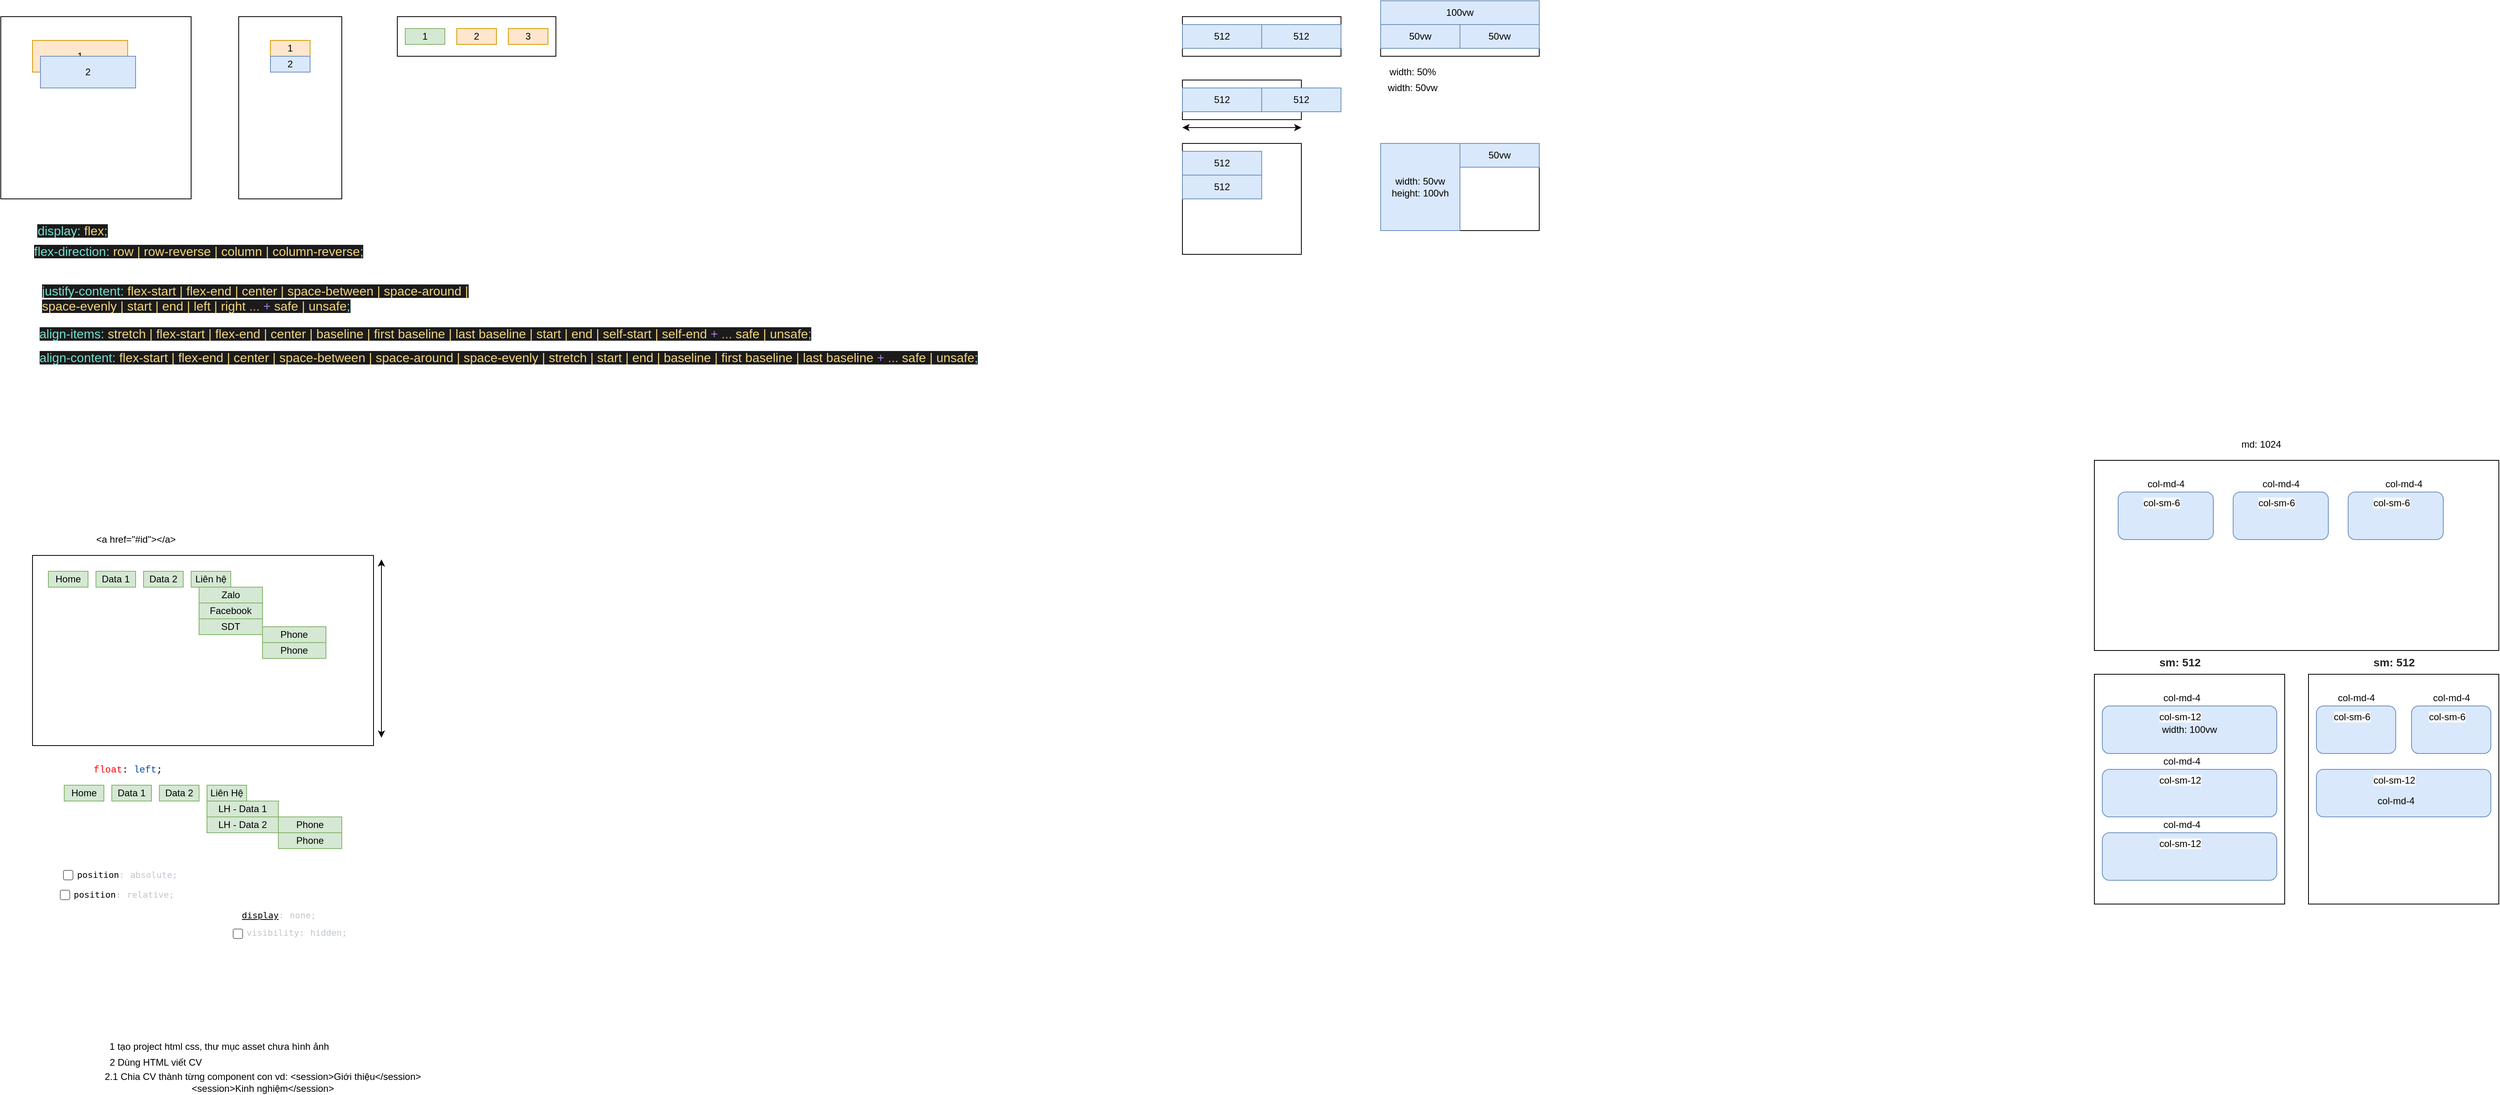 <mxfile>
    <diagram id="sFscDbFX9f5W7BrS0_ol" name="Page-1">
        <mxGraphModel dx="892" dy="486" grid="1" gridSize="10" guides="1" tooltips="1" connect="1" arrows="1" fold="1" page="1" pageScale="1" pageWidth="850" pageHeight="1100" math="0" shadow="0">
            <root>
                <mxCell id="0"/>
                <mxCell id="1" parent="0"/>
                <mxCell id="5" value="" style="rounded=0;whiteSpace=wrap;html=1;" parent="1" vertex="1">
                    <mxGeometry x="40" y="50" width="240" height="230" as="geometry"/>
                </mxCell>
                <mxCell id="2" value="1" style="rounded=0;whiteSpace=wrap;html=1;fillColor=#ffe6cc;strokeColor=#d79b00;" parent="1" vertex="1">
                    <mxGeometry x="80" y="80" width="120" height="40" as="geometry"/>
                </mxCell>
                <mxCell id="3" value="2" style="rounded=0;whiteSpace=wrap;html=1;fillColor=#dae8fc;strokeColor=#6c8ebf;" parent="1" vertex="1">
                    <mxGeometry x="90" y="100" width="120" height="40" as="geometry"/>
                </mxCell>
                <mxCell id="6" value="" style="rounded=0;whiteSpace=wrap;html=1;" parent="1" vertex="1">
                    <mxGeometry x="340" y="50" width="130" height="230" as="geometry"/>
                </mxCell>
                <mxCell id="7" value="1" style="rounded=0;whiteSpace=wrap;html=1;fillColor=#ffe6cc;strokeColor=#d79b00;" parent="1" vertex="1">
                    <mxGeometry x="380" y="80" width="50" height="20" as="geometry"/>
                </mxCell>
                <mxCell id="8" value="2" style="rounded=0;whiteSpace=wrap;html=1;fillColor=#dae8fc;strokeColor=#6c8ebf;" parent="1" vertex="1">
                    <mxGeometry x="380" y="100" width="50" height="20" as="geometry"/>
                </mxCell>
                <mxCell id="9" value="&lt;span class=&quot;token property&quot; style=&quot;box-sizing: border-box ; color: rgb(114 , 224 , 209) ; font-family: , &amp;#34;consolas&amp;#34; , &amp;#34;liberation mono&amp;#34; , &amp;#34;menlo&amp;#34; , monospace ; font-size: 16px ; background-color: rgb(27 , 27 , 27)&quot;&gt;display&lt;/span&gt;&lt;span class=&quot;token punctuation&quot; style=&quot;box-sizing: border-box ; color: rgb(114 , 224 , 209) ; font-family: , &amp;#34;consolas&amp;#34; , &amp;#34;liberation mono&amp;#34; , &amp;#34;menlo&amp;#34; , monospace ; font-size: 16px ; background-color: rgb(27 , 27 , 27)&quot;&gt;:&lt;/span&gt;&lt;span style=&quot;color: rgb(245 , 214 , 123) ; font-family: , &amp;#34;consolas&amp;#34; , &amp;#34;liberation mono&amp;#34; , &amp;#34;menlo&amp;#34; , monospace ; font-size: 16px ; background-color: rgb(27 , 27 , 27)&quot;&gt; flex&lt;/span&gt;&lt;span class=&quot;token punctuation&quot; style=&quot;box-sizing: border-box ; color: rgb(114 , 224 , 209) ; font-family: , &amp;#34;consolas&amp;#34; , &amp;#34;liberation mono&amp;#34; , &amp;#34;menlo&amp;#34; , monospace ; font-size: 16px ; background-color: rgb(27 , 27 , 27)&quot;&gt;;&lt;/span&gt;" style="text;html=1;align=center;verticalAlign=middle;resizable=0;points=[];autosize=1;strokeColor=none;fillColor=none;" parent="1" vertex="1">
                    <mxGeometry x="80" y="310" width="100" height="20" as="geometry"/>
                </mxCell>
                <mxCell id="10" value="&lt;span style=&quot;color: rgb(245 , 214 , 123) ; font-size: 16px ; font-style: normal ; font-weight: 400 ; letter-spacing: normal ; text-indent: 0px ; text-transform: none ; word-spacing: 0px ; background-color: rgb(27 , 27 , 27) ; display: inline ; float: none&quot;&gt;  &lt;/span&gt;&lt;span class=&quot;token property&quot; style=&quot;box-sizing: border-box ; color: rgb(114 , 224 , 209) ; font-size: 16px ; font-style: normal ; font-weight: 400 ; letter-spacing: normal ; text-indent: 0px ; text-transform: none ; word-spacing: 0px ; background-color: rgb(27 , 27 , 27)&quot;&gt;flex-direction&lt;/span&gt;&lt;span class=&quot;token punctuation&quot; style=&quot;box-sizing: border-box ; color: rgb(114 , 224 , 209) ; font-size: 16px ; font-style: normal ; font-weight: 400 ; letter-spacing: normal ; text-indent: 0px ; text-transform: none ; word-spacing: 0px ; background-color: rgb(27 , 27 , 27)&quot;&gt;:&lt;/span&gt;&lt;span style=&quot;color: rgb(245 , 214 , 123) ; font-size: 16px ; font-style: normal ; font-weight: 400 ; letter-spacing: normal ; text-indent: 0px ; text-transform: none ; word-spacing: 0px ; background-color: rgb(27 , 27 , 27) ; display: inline ; float: none&quot;&gt; row | row-reverse | column | column-reverse&lt;/span&gt;&lt;span class=&quot;token punctuation&quot; style=&quot;box-sizing: border-box ; color: rgb(114 , 224 , 209) ; font-size: 16px ; font-style: normal ; font-weight: 400 ; letter-spacing: normal ; text-indent: 0px ; text-transform: none ; word-spacing: 0px ; background-color: rgb(27 , 27 , 27)&quot;&gt;;&lt;/span&gt;" style="text;whiteSpace=wrap;html=1;" parent="1" vertex="1">
                    <mxGeometry x="80" y="330" width="440" height="50" as="geometry"/>
                </mxCell>
                <mxCell id="12" value="&lt;meta charset=&quot;utf-8&quot;&gt;&lt;span style=&quot;color: rgb(245, 214, 123); font-size: 16px; font-style: normal; font-weight: 400; letter-spacing: normal; text-indent: 0px; text-transform: none; word-spacing: 0px; background-color: rgb(27, 27, 27); display: inline; float: none;&quot;&gt;  &lt;/span&gt;&lt;span class=&quot;token property&quot; style=&quot;box-sizing: border-box; color: rgb(114, 224, 209); font-size: 16px; font-style: normal; font-weight: 400; letter-spacing: normal; text-indent: 0px; text-transform: none; word-spacing: 0px; background-color: rgb(27, 27, 27);&quot;&gt;justify-content&lt;/span&gt;&lt;span class=&quot;token punctuation&quot; style=&quot;box-sizing: border-box; color: rgb(114, 224, 209); font-size: 16px; font-style: normal; font-weight: 400; letter-spacing: normal; text-indent: 0px; text-transform: none; word-spacing: 0px; background-color: rgb(27, 27, 27);&quot;&gt;:&lt;/span&gt;&lt;span style=&quot;color: rgb(245, 214, 123); font-size: 16px; font-style: normal; font-weight: 400; letter-spacing: normal; text-indent: 0px; text-transform: none; word-spacing: 0px; background-color: rgb(27, 27, 27); display: inline; float: none;&quot;&gt; flex-start | flex-end | center | space-between | space-around | space-evenly | start | end | left | right &lt;/span&gt;&lt;span class=&quot;token number&quot; style=&quot;box-sizing: border-box; color: rgb(252, 148, 99); font-size: 16px; font-style: normal; font-weight: 400; letter-spacing: normal; text-indent: 0px; text-transform: none; word-spacing: 0px; background-color: rgb(27, 27, 27);&quot;&gt;...&lt;/span&gt;&lt;span style=&quot;color: rgb(245, 214, 123); font-size: 16px; font-style: normal; font-weight: 400; letter-spacing: normal; text-indent: 0px; text-transform: none; word-spacing: 0px; background-color: rgb(27, 27, 27); display: inline; float: none;&quot;&gt; &lt;/span&gt;&lt;span class=&quot;token operator&quot; style=&quot;box-sizing: border-box; color: rgb(170, 126, 225); font-size: 16px; font-style: normal; font-weight: 400; letter-spacing: normal; text-indent: 0px; text-transform: none; word-spacing: 0px; background-color: rgb(27, 27, 27);&quot;&gt;+&lt;/span&gt;&lt;span style=&quot;color: rgb(245, 214, 123); font-size: 16px; font-style: normal; font-weight: 400; letter-spacing: normal; text-indent: 0px; text-transform: none; word-spacing: 0px; background-color: rgb(27, 27, 27); display: inline; float: none;&quot;&gt; safe | unsafe&lt;/span&gt;&lt;span class=&quot;token punctuation&quot; style=&quot;box-sizing: border-box; color: rgb(114, 224, 209); font-size: 16px; font-style: normal; font-weight: 400; letter-spacing: normal; text-indent: 0px; text-transform: none; word-spacing: 0px; background-color: rgb(27, 27, 27);&quot;&gt;;&lt;/span&gt;&lt;span style=&quot;color: rgb(245, 214, 123); font-size: 16px; font-style: normal; font-weight: 400; letter-spacing: normal; text-indent: 0px; text-transform: none; word-spacing: 0px; background-color: rgb(27, 27, 27); display: inline; float: none;&quot;&gt;&#10;&lt;/span&gt;&lt;br class=&quot;Apple-interchange-newline&quot;&gt;" style="text;whiteSpace=wrap;html=1;" parent="1" vertex="1">
                    <mxGeometry x="90" y="380" width="550" height="60" as="geometry"/>
                </mxCell>
                <mxCell id="13" value="" style="rounded=0;whiteSpace=wrap;html=1;" parent="1" vertex="1">
                    <mxGeometry x="540" y="50" width="200" height="50" as="geometry"/>
                </mxCell>
                <mxCell id="14" value="1" style="rounded=0;whiteSpace=wrap;html=1;fillColor=#d5e8d4;strokeColor=#82b366;" parent="1" vertex="1">
                    <mxGeometry x="550" y="65" width="50" height="20" as="geometry"/>
                </mxCell>
                <mxCell id="17" value="&lt;span style=&quot;color: rgb(245 , 214 , 123) ; font-family: , &amp;#34;consolas&amp;#34; , &amp;#34;liberation mono&amp;#34; , &amp;#34;menlo&amp;#34; , monospace ; font-size: 16px ; background-color: rgb(27 , 27 , 27)&quot;&gt;  &lt;/span&gt;&lt;span class=&quot;token property&quot; style=&quot;box-sizing: border-box ; color: rgb(114 , 224 , 209) ; font-family: , &amp;#34;consolas&amp;#34; , &amp;#34;liberation mono&amp;#34; , &amp;#34;menlo&amp;#34; , monospace ; font-size: 16px ; background-color: rgb(27 , 27 , 27)&quot;&gt;align-items&lt;/span&gt;&lt;span class=&quot;token punctuation&quot; style=&quot;box-sizing: border-box ; color: rgb(114 , 224 , 209) ; font-family: , &amp;#34;consolas&amp;#34; , &amp;#34;liberation mono&amp;#34; , &amp;#34;menlo&amp;#34; , monospace ; font-size: 16px ; background-color: rgb(27 , 27 , 27)&quot;&gt;:&lt;/span&gt;&lt;span style=&quot;color: rgb(245 , 214 , 123) ; font-family: , &amp;#34;consolas&amp;#34; , &amp;#34;liberation mono&amp;#34; , &amp;#34;menlo&amp;#34; , monospace ; font-size: 16px ; background-color: rgb(27 , 27 , 27)&quot;&gt; stretch | flex-start | flex-end | center | baseline | first baseline | last baseline | start | end | self-start | self-end &lt;/span&gt;&lt;span class=&quot;token operator&quot; style=&quot;box-sizing: border-box ; color: rgb(170 , 126 , 225) ; font-family: , &amp;#34;consolas&amp;#34; , &amp;#34;liberation mono&amp;#34; , &amp;#34;menlo&amp;#34; , monospace ; font-size: 16px ; background-color: rgb(27 , 27 , 27)&quot;&gt;+&lt;/span&gt;&lt;span style=&quot;color: rgb(245 , 214 , 123) ; font-family: , &amp;#34;consolas&amp;#34; , &amp;#34;liberation mono&amp;#34; , &amp;#34;menlo&amp;#34; , monospace ; font-size: 16px ; background-color: rgb(27 , 27 , 27)&quot;&gt; &lt;/span&gt;&lt;span class=&quot;token number&quot; style=&quot;box-sizing: border-box ; color: rgb(252 , 148 , 99) ; font-family: , &amp;#34;consolas&amp;#34; , &amp;#34;liberation mono&amp;#34; , &amp;#34;menlo&amp;#34; , monospace ; font-size: 16px ; background-color: rgb(27 , 27 , 27)&quot;&gt;...&lt;/span&gt;&lt;span style=&quot;color: rgb(245 , 214 , 123) ; font-family: , &amp;#34;consolas&amp;#34; , &amp;#34;liberation mono&amp;#34; , &amp;#34;menlo&amp;#34; , monospace ; font-size: 16px ; background-color: rgb(27 , 27 , 27)&quot;&gt; safe | unsafe&lt;/span&gt;&lt;span class=&quot;token punctuation&quot; style=&quot;box-sizing: border-box ; color: rgb(114 , 224 , 209) ; font-family: , &amp;#34;consolas&amp;#34; , &amp;#34;liberation mono&amp;#34; , &amp;#34;menlo&amp;#34; , monospace ; font-size: 16px ; background-color: rgb(27 , 27 , 27)&quot;&gt;;&lt;br/&gt;&lt;/span&gt;&lt;span style=&quot;color: rgb(245 , 214 , 123) ; font-family: , &amp;#34;consolas&amp;#34; , &amp;#34;liberation mono&amp;#34; , &amp;#34;menlo&amp;#34; , monospace ; font-size: 16px ; background-color: rgb(27 , 27 , 27)&quot;&gt;&lt;br/&gt;&lt;/span&gt;" style="text;html=1;align=center;verticalAlign=middle;resizable=0;points=[];autosize=1;strokeColor=none;fillColor=none;" parent="1" vertex="1">
                    <mxGeometry x="80" y="440" width="990" height="40" as="geometry"/>
                </mxCell>
                <mxCell id="18" value="&lt;span style=&quot;color: rgb(245 , 214 , 123) ; font-family: , &amp;#34;consolas&amp;#34; , &amp;#34;liberation mono&amp;#34; , &amp;#34;menlo&amp;#34; , monospace ; font-size: 16px ; background-color: rgb(27 , 27 , 27)&quot;&gt;  &lt;/span&gt;&lt;span class=&quot;token property&quot; style=&quot;box-sizing: border-box ; color: rgb(114 , 224 , 209) ; font-family: , &amp;#34;consolas&amp;#34; , &amp;#34;liberation mono&amp;#34; , &amp;#34;menlo&amp;#34; , monospace ; font-size: 16px ; background-color: rgb(27 , 27 , 27)&quot;&gt;align-content&lt;/span&gt;&lt;span class=&quot;token punctuation&quot; style=&quot;box-sizing: border-box ; color: rgb(114 , 224 , 209) ; font-family: , &amp;#34;consolas&amp;#34; , &amp;#34;liberation mono&amp;#34; , &amp;#34;menlo&amp;#34; , monospace ; font-size: 16px ; background-color: rgb(27 , 27 , 27)&quot;&gt;:&lt;/span&gt;&lt;span style=&quot;color: rgb(245 , 214 , 123) ; font-family: , &amp;#34;consolas&amp;#34; , &amp;#34;liberation mono&amp;#34; , &amp;#34;menlo&amp;#34; , monospace ; font-size: 16px ; background-color: rgb(27 , 27 , 27)&quot;&gt; flex-start | flex-end | center | space-between | space-around | space-evenly | stretch | start | end | baseline | first baseline | last baseline &lt;/span&gt;&lt;span class=&quot;token operator&quot; style=&quot;box-sizing: border-box ; color: rgb(170 , 126 , 225) ; font-family: , &amp;#34;consolas&amp;#34; , &amp;#34;liberation mono&amp;#34; , &amp;#34;menlo&amp;#34; , monospace ; font-size: 16px ; background-color: rgb(27 , 27 , 27)&quot;&gt;+&lt;/span&gt;&lt;span style=&quot;color: rgb(245 , 214 , 123) ; font-family: , &amp;#34;consolas&amp;#34; , &amp;#34;liberation mono&amp;#34; , &amp;#34;menlo&amp;#34; , monospace ; font-size: 16px ; background-color: rgb(27 , 27 , 27)&quot;&gt; &lt;/span&gt;&lt;span class=&quot;token number&quot; style=&quot;box-sizing: border-box ; color: rgb(252 , 148 , 99) ; font-family: , &amp;#34;consolas&amp;#34; , &amp;#34;liberation mono&amp;#34; , &amp;#34;menlo&amp;#34; , monospace ; font-size: 16px ; background-color: rgb(27 , 27 , 27)&quot;&gt;...&lt;/span&gt;&lt;span style=&quot;color: rgb(245 , 214 , 123) ; font-family: , &amp;#34;consolas&amp;#34; , &amp;#34;liberation mono&amp;#34; , &amp;#34;menlo&amp;#34; , monospace ; font-size: 16px ; background-color: rgb(27 , 27 , 27)&quot;&gt; safe | unsafe&lt;/span&gt;&lt;span class=&quot;token punctuation&quot; style=&quot;box-sizing: border-box ; color: rgb(114 , 224 , 209) ; font-family: , &amp;#34;consolas&amp;#34; , &amp;#34;liberation mono&amp;#34; , &amp;#34;menlo&amp;#34; , monospace ; font-size: 16px ; background-color: rgb(27 , 27 , 27)&quot;&gt;;&lt;br/&gt;&lt;/span&gt;&lt;span style=&quot;color: rgb(245 , 214 , 123) ; font-family: , &amp;#34;consolas&amp;#34; , &amp;#34;liberation mono&amp;#34; , &amp;#34;menlo&amp;#34; , monospace ; font-size: 16px ; background-color: rgb(27 , 27 , 27)&quot;&gt;&lt;br/&gt;&lt;/span&gt;" style="text;html=1;align=center;verticalAlign=middle;resizable=0;points=[];autosize=1;strokeColor=none;fillColor=none;" parent="1" vertex="1">
                    <mxGeometry x="80" y="470" width="1200" height="40" as="geometry"/>
                </mxCell>
                <mxCell id="21" value="2" style="rounded=0;whiteSpace=wrap;html=1;fillColor=#ffe6cc;strokeColor=#d79b00;" parent="1" vertex="1">
                    <mxGeometry x="615" y="65" width="50" height="20" as="geometry"/>
                </mxCell>
                <mxCell id="22" value="3" style="rounded=0;whiteSpace=wrap;html=1;fillColor=#ffe6cc;strokeColor=#d79b00;" parent="1" vertex="1">
                    <mxGeometry x="680" y="65" width="50" height="20" as="geometry"/>
                </mxCell>
                <mxCell id="23" value="" style="rounded=0;whiteSpace=wrap;html=1;" parent="1" vertex="1">
                    <mxGeometry x="1530" y="50" width="200" height="50" as="geometry"/>
                </mxCell>
                <mxCell id="25" value="512" style="rounded=0;whiteSpace=wrap;html=1;fillColor=#dae8fc;strokeColor=#6c8ebf;" parent="1" vertex="1">
                    <mxGeometry x="1530" y="60" width="100" height="30" as="geometry"/>
                </mxCell>
                <mxCell id="26" value="512" style="rounded=0;whiteSpace=wrap;html=1;fillColor=#dae8fc;strokeColor=#6c8ebf;" parent="1" vertex="1">
                    <mxGeometry x="1630" y="60" width="100" height="30" as="geometry"/>
                </mxCell>
                <mxCell id="27" value="" style="rounded=0;whiteSpace=wrap;html=1;" parent="1" vertex="1">
                    <mxGeometry x="1530" y="130" width="150" height="50" as="geometry"/>
                </mxCell>
                <mxCell id="28" value="512" style="rounded=0;whiteSpace=wrap;html=1;fillColor=#dae8fc;strokeColor=#6c8ebf;" parent="1" vertex="1">
                    <mxGeometry x="1530" y="140" width="100" height="30" as="geometry"/>
                </mxCell>
                <mxCell id="29" value="512" style="rounded=0;whiteSpace=wrap;html=1;fillColor=#dae8fc;strokeColor=#6c8ebf;" parent="1" vertex="1">
                    <mxGeometry x="1630" y="140" width="100" height="30" as="geometry"/>
                </mxCell>
                <mxCell id="31" value="" style="endArrow=classic;startArrow=classic;html=1;" parent="1" edge="1">
                    <mxGeometry width="50" height="50" relative="1" as="geometry">
                        <mxPoint x="1530" y="190" as="sourcePoint"/>
                        <mxPoint x="1680" y="190" as="targetPoint"/>
                    </mxGeometry>
                </mxCell>
                <mxCell id="32" value="" style="rounded=0;whiteSpace=wrap;html=1;" parent="1" vertex="1">
                    <mxGeometry x="1530" y="210" width="150" height="140" as="geometry"/>
                </mxCell>
                <mxCell id="33" value="512" style="rounded=0;whiteSpace=wrap;html=1;fillColor=#dae8fc;strokeColor=#6c8ebf;" parent="1" vertex="1">
                    <mxGeometry x="1530" y="220" width="100" height="30" as="geometry"/>
                </mxCell>
                <mxCell id="34" value="512" style="rounded=0;whiteSpace=wrap;html=1;fillColor=#dae8fc;strokeColor=#6c8ebf;" parent="1" vertex="1">
                    <mxGeometry x="1530" y="250" width="100" height="30" as="geometry"/>
                </mxCell>
                <mxCell id="36" value="" style="rounded=0;whiteSpace=wrap;html=1;" parent="1" vertex="1">
                    <mxGeometry x="1780" y="50" width="200" height="50" as="geometry"/>
                </mxCell>
                <mxCell id="37" value="50vw" style="rounded=0;whiteSpace=wrap;html=1;fillColor=#dae8fc;strokeColor=#6c8ebf;" parent="1" vertex="1">
                    <mxGeometry x="1780" y="60" width="100" height="30" as="geometry"/>
                </mxCell>
                <mxCell id="38" value="50vw" style="rounded=0;whiteSpace=wrap;html=1;fillColor=#dae8fc;strokeColor=#6c8ebf;" parent="1" vertex="1">
                    <mxGeometry x="1880" y="60" width="100" height="30" as="geometry"/>
                </mxCell>
                <mxCell id="39" value="width: 50%" style="text;html=1;align=center;verticalAlign=middle;resizable=0;points=[];autosize=1;strokeColor=none;fillColor=none;" parent="1" vertex="1">
                    <mxGeometry x="1785" y="110" width="70" height="20" as="geometry"/>
                </mxCell>
                <mxCell id="40" value="width: 50vw" style="text;html=1;align=center;verticalAlign=middle;resizable=0;points=[];autosize=1;strokeColor=none;fillColor=none;" parent="1" vertex="1">
                    <mxGeometry x="1780" y="130" width="80" height="20" as="geometry"/>
                </mxCell>
                <mxCell id="41" value="100vw" style="rounded=0;whiteSpace=wrap;html=1;fillColor=#dae8fc;strokeColor=#6c8ebf;" parent="1" vertex="1">
                    <mxGeometry x="1780" y="30" width="200" height="30" as="geometry"/>
                </mxCell>
                <mxCell id="43" value="" style="rounded=0;whiteSpace=wrap;html=1;" parent="1" vertex="1">
                    <mxGeometry x="1780" y="210" width="200" height="110" as="geometry"/>
                </mxCell>
                <mxCell id="44" value="width: 50vw&lt;br&gt;height: 100vh" style="rounded=0;whiteSpace=wrap;html=1;fillColor=#dae8fc;strokeColor=#6c8ebf;" parent="1" vertex="1">
                    <mxGeometry x="1780" y="210" width="100" height="110" as="geometry"/>
                </mxCell>
                <mxCell id="45" value="50vw" style="rounded=0;whiteSpace=wrap;html=1;fillColor=#dae8fc;strokeColor=#6c8ebf;" parent="1" vertex="1">
                    <mxGeometry x="1880" y="210" width="100" height="30" as="geometry"/>
                </mxCell>
                <mxCell id="54" value="" style="rounded=0;whiteSpace=wrap;html=1;" parent="1" vertex="1">
                    <mxGeometry x="80" y="730" width="430" height="240" as="geometry"/>
                </mxCell>
                <mxCell id="55" value="Home" style="rounded=0;whiteSpace=wrap;html=1;fillColor=#d5e8d4;strokeColor=#82b366;" parent="1" vertex="1">
                    <mxGeometry x="100" y="750" width="50" height="20" as="geometry"/>
                </mxCell>
                <mxCell id="56" value="Data 1" style="rounded=0;whiteSpace=wrap;html=1;fillColor=#d5e8d4;strokeColor=#82b366;" parent="1" vertex="1">
                    <mxGeometry x="160" y="750" width="50" height="20" as="geometry"/>
                </mxCell>
                <mxCell id="57" value="&amp;lt;a href=&quot;#id&quot;&amp;gt;&amp;lt;/a&amp;gt;" style="text;html=1;align=center;verticalAlign=middle;resizable=0;points=[];autosize=1;strokeColor=none;fillColor=none;" parent="1" vertex="1">
                    <mxGeometry x="150" y="700" width="120" height="20" as="geometry"/>
                </mxCell>
                <mxCell id="58" value="Data 2" style="rounded=0;whiteSpace=wrap;html=1;fillColor=#d5e8d4;strokeColor=#82b366;" parent="1" vertex="1">
                    <mxGeometry x="220" y="750" width="50" height="20" as="geometry"/>
                </mxCell>
                <mxCell id="59" value="Liên hệ" style="rounded=0;whiteSpace=wrap;html=1;fillColor=#d5e8d4;strokeColor=#82b366;" parent="1" vertex="1">
                    <mxGeometry x="280" y="750" width="50" height="20" as="geometry"/>
                </mxCell>
                <mxCell id="60" value="Zalo" style="rounded=0;whiteSpace=wrap;html=1;fillColor=#d5e8d4;strokeColor=#82b366;" parent="1" vertex="1">
                    <mxGeometry x="290" y="770" width="80" height="20" as="geometry"/>
                </mxCell>
                <mxCell id="61" value="Facebook" style="rounded=0;whiteSpace=wrap;html=1;fillColor=#d5e8d4;strokeColor=#82b366;" parent="1" vertex="1">
                    <mxGeometry x="290" y="790" width="80" height="20" as="geometry"/>
                </mxCell>
                <mxCell id="62" value="SDT" style="rounded=0;whiteSpace=wrap;html=1;fillColor=#d5e8d4;strokeColor=#82b366;" parent="1" vertex="1">
                    <mxGeometry x="290" y="810" width="80" height="20" as="geometry"/>
                </mxCell>
                <mxCell id="63" value="Phone" style="rounded=0;whiteSpace=wrap;html=1;fillColor=#d5e8d4;strokeColor=#82b366;" parent="1" vertex="1">
                    <mxGeometry x="370" y="820" width="80" height="20" as="geometry"/>
                </mxCell>
                <mxCell id="64" value="Phone" style="rounded=0;whiteSpace=wrap;html=1;fillColor=#d5e8d4;strokeColor=#82b366;" parent="1" vertex="1">
                    <mxGeometry x="370" y="840" width="80" height="20" as="geometry"/>
                </mxCell>
                <mxCell id="65" value="" style="endArrow=classic;startArrow=classic;html=1;" parent="1" edge="1">
                    <mxGeometry width="50" height="50" relative="1" as="geometry">
                        <mxPoint x="520" y="960" as="sourcePoint"/>
                        <mxPoint x="520" y="735" as="targetPoint"/>
                    </mxGeometry>
                </mxCell>
                <mxCell id="68" value="" style="rounded=0;whiteSpace=wrap;html=1;" parent="1" vertex="1">
                    <mxGeometry x="2680" y="610" width="510" height="240" as="geometry"/>
                </mxCell>
                <mxCell id="69" value="" style="rounded=1;whiteSpace=wrap;html=1;fillColor=#dae8fc;strokeColor=#6c8ebf;" parent="1" vertex="1">
                    <mxGeometry x="2710" y="650" width="120" height="60" as="geometry"/>
                </mxCell>
                <mxCell id="70" value="" style="rounded=1;whiteSpace=wrap;html=1;fillColor=#dae8fc;strokeColor=#6c8ebf;" parent="1" vertex="1">
                    <mxGeometry x="2855" y="650" width="120" height="60" as="geometry"/>
                </mxCell>
                <mxCell id="71" value="" style="rounded=1;whiteSpace=wrap;html=1;fillColor=#dae8fc;strokeColor=#6c8ebf;" parent="1" vertex="1">
                    <mxGeometry x="3000" y="650" width="120" height="60" as="geometry"/>
                </mxCell>
                <mxCell id="72" value="col-md-4" style="text;html=1;align=center;verticalAlign=middle;resizable=0;points=[];autosize=1;strokeColor=none;fillColor=none;" parent="1" vertex="1">
                    <mxGeometry x="2740" y="630" width="60" height="20" as="geometry"/>
                </mxCell>
                <mxCell id="73" value="col-md-4" style="text;html=1;align=center;verticalAlign=middle;resizable=0;points=[];autosize=1;strokeColor=none;fillColor=none;" parent="1" vertex="1">
                    <mxGeometry x="2885" y="630" width="60" height="20" as="geometry"/>
                </mxCell>
                <mxCell id="74" value="col-md-4" style="text;html=1;align=center;verticalAlign=middle;resizable=0;points=[];autosize=1;strokeColor=none;fillColor=none;" parent="1" vertex="1">
                    <mxGeometry x="3040" y="630" width="60" height="20" as="geometry"/>
                </mxCell>
                <mxCell id="75" value="md: 1024" style="text;html=1;align=center;verticalAlign=middle;resizable=0;points=[];autosize=1;strokeColor=none;fillColor=none;" parent="1" vertex="1">
                    <mxGeometry x="2855" y="580" width="70" height="20" as="geometry"/>
                </mxCell>
                <mxCell id="76" value="" style="rounded=0;whiteSpace=wrap;html=1;" parent="1" vertex="1">
                    <mxGeometry x="2680" y="880" width="240" height="290" as="geometry"/>
                </mxCell>
                <mxCell id="77" value="&lt;span style=&quot;color: rgb(33 , 37 , 41) ; font-size: 14px ; font-style: normal ; font-weight: 700 ; letter-spacing: normal ; text-align: left ; text-indent: 0px ; text-transform: none ; word-spacing: 0px ; background-color: rgb(255 , 255 , 255) ; display: inline ; float: none&quot;&gt;sm: 512&lt;/span&gt;" style="text;whiteSpace=wrap;html=1;" parent="1" vertex="1">
                    <mxGeometry x="2760" y="850" width="80" height="30" as="geometry"/>
                </mxCell>
                <mxCell id="78" value="width: 100vw" style="rounded=1;whiteSpace=wrap;html=1;fillColor=#dae8fc;strokeColor=#6c8ebf;" parent="1" vertex="1">
                    <mxGeometry x="2690" y="920" width="220" height="60" as="geometry"/>
                </mxCell>
                <mxCell id="79" value="col-md-4" style="text;html=1;align=center;verticalAlign=middle;resizable=0;points=[];autosize=1;strokeColor=none;fillColor=none;" parent="1" vertex="1">
                    <mxGeometry x="2760" y="900" width="60" height="20" as="geometry"/>
                </mxCell>
                <mxCell id="80" value="&lt;span style=&quot;color: rgb(0 , 0 , 0) ; font-family: &amp;#34;helvetica&amp;#34; ; font-size: 12px ; font-style: normal ; font-weight: 400 ; letter-spacing: normal ; text-align: center ; text-indent: 0px ; text-transform: none ; word-spacing: 0px ; background-color: rgb(248 , 249 , 250) ; display: inline ; float: none&quot;&gt;col-sm-12&lt;/span&gt;" style="text;whiteSpace=wrap;html=1;" parent="1" vertex="1">
                    <mxGeometry x="2760" y="920" width="70" height="30" as="geometry"/>
                </mxCell>
                <mxCell id="81" value="" style="rounded=1;whiteSpace=wrap;html=1;fillColor=#dae8fc;strokeColor=#6c8ebf;" parent="1" vertex="1">
                    <mxGeometry x="2690" y="1000" width="220" height="60" as="geometry"/>
                </mxCell>
                <mxCell id="82" value="col-md-4" style="text;html=1;align=center;verticalAlign=middle;resizable=0;points=[];autosize=1;strokeColor=none;fillColor=none;" parent="1" vertex="1">
                    <mxGeometry x="2760" y="980" width="60" height="20" as="geometry"/>
                </mxCell>
                <mxCell id="83" value="&lt;span style=&quot;color: rgb(0 , 0 , 0) ; font-family: &amp;#34;helvetica&amp;#34; ; font-size: 12px ; font-style: normal ; font-weight: 400 ; letter-spacing: normal ; text-align: center ; text-indent: 0px ; text-transform: none ; word-spacing: 0px ; background-color: rgb(248 , 249 , 250) ; display: inline ; float: none&quot;&gt;col-sm-12&lt;/span&gt;" style="text;whiteSpace=wrap;html=1;" parent="1" vertex="1">
                    <mxGeometry x="2760" y="1000" width="70" height="30" as="geometry"/>
                </mxCell>
                <mxCell id="84" value="" style="rounded=1;whiteSpace=wrap;html=1;fillColor=#dae8fc;strokeColor=#6c8ebf;" parent="1" vertex="1">
                    <mxGeometry x="2690" y="1080" width="220" height="60" as="geometry"/>
                </mxCell>
                <mxCell id="85" value="col-md-4" style="text;html=1;align=center;verticalAlign=middle;resizable=0;points=[];autosize=1;strokeColor=none;fillColor=none;" parent="1" vertex="1">
                    <mxGeometry x="2760" y="1060" width="60" height="20" as="geometry"/>
                </mxCell>
                <mxCell id="86" value="&lt;span style=&quot;color: rgb(0 , 0 , 0) ; font-family: &amp;#34;helvetica&amp;#34; ; font-size: 12px ; font-style: normal ; font-weight: 400 ; letter-spacing: normal ; text-align: center ; text-indent: 0px ; text-transform: none ; word-spacing: 0px ; background-color: rgb(248 , 249 , 250) ; display: inline ; float: none&quot;&gt;col-sm-12&lt;/span&gt;" style="text;whiteSpace=wrap;html=1;" parent="1" vertex="1">
                    <mxGeometry x="2760" y="1080" width="70" height="30" as="geometry"/>
                </mxCell>
                <mxCell id="87" value="" style="rounded=0;whiteSpace=wrap;html=1;" parent="1" vertex="1">
                    <mxGeometry x="2950" y="880" width="240" height="290" as="geometry"/>
                </mxCell>
                <mxCell id="88" value="&lt;span style=&quot;color: rgb(33 , 37 , 41) ; font-size: 14px ; font-style: normal ; font-weight: 700 ; letter-spacing: normal ; text-align: left ; text-indent: 0px ; text-transform: none ; word-spacing: 0px ; background-color: rgb(255 , 255 , 255) ; display: inline ; float: none&quot;&gt;sm: 512&lt;/span&gt;" style="text;whiteSpace=wrap;html=1;" parent="1" vertex="1">
                    <mxGeometry x="3030" y="850" width="80" height="30" as="geometry"/>
                </mxCell>
                <mxCell id="89" value="" style="rounded=1;whiteSpace=wrap;html=1;fillColor=#dae8fc;strokeColor=#6c8ebf;" parent="1" vertex="1">
                    <mxGeometry x="2960" y="920" width="100" height="60" as="geometry"/>
                </mxCell>
                <mxCell id="90" value="col-md-4" style="text;html=1;align=center;verticalAlign=middle;resizable=0;points=[];autosize=1;strokeColor=none;fillColor=none;" parent="1" vertex="1">
                    <mxGeometry x="2980" y="900" width="60" height="20" as="geometry"/>
                </mxCell>
                <mxCell id="91" value="&lt;span style=&quot;color: rgb(0 , 0 , 0) ; font-family: &amp;#34;helvetica&amp;#34; ; font-size: 12px ; font-style: normal ; font-weight: 400 ; letter-spacing: normal ; text-align: center ; text-indent: 0px ; text-transform: none ; word-spacing: 0px ; background-color: rgb(248 , 249 , 250) ; display: inline ; float: none&quot;&gt;col-sm-6&lt;/span&gt;" style="text;whiteSpace=wrap;html=1;" parent="1" vertex="1">
                    <mxGeometry x="2980" y="920" width="70" height="30" as="geometry"/>
                </mxCell>
                <mxCell id="95" value="" style="rounded=1;whiteSpace=wrap;html=1;fillColor=#dae8fc;strokeColor=#6c8ebf;" parent="1" vertex="1">
                    <mxGeometry x="2960" y="1000" width="220" height="60" as="geometry"/>
                </mxCell>
                <mxCell id="96" value="col-md-4" style="text;html=1;align=center;verticalAlign=middle;resizable=0;points=[];autosize=1;strokeColor=none;fillColor=none;" parent="1" vertex="1">
                    <mxGeometry x="3030" y="1030" width="60" height="20" as="geometry"/>
                </mxCell>
                <mxCell id="97" value="&lt;span style=&quot;color: rgb(0 , 0 , 0) ; font-family: &amp;#34;helvetica&amp;#34; ; font-size: 12px ; font-style: normal ; font-weight: 400 ; letter-spacing: normal ; text-align: center ; text-indent: 0px ; text-transform: none ; word-spacing: 0px ; background-color: rgb(248 , 249 , 250) ; display: inline ; float: none&quot;&gt;col-sm-12&lt;/span&gt;" style="text;whiteSpace=wrap;html=1;" parent="1" vertex="1">
                    <mxGeometry x="3030" y="1000" width="70" height="30" as="geometry"/>
                </mxCell>
                <mxCell id="98" value="" style="rounded=1;whiteSpace=wrap;html=1;fillColor=#dae8fc;strokeColor=#6c8ebf;" parent="1" vertex="1">
                    <mxGeometry x="3080" y="920" width="100" height="60" as="geometry"/>
                </mxCell>
                <mxCell id="99" value="col-md-4" style="text;html=1;align=center;verticalAlign=middle;resizable=0;points=[];autosize=1;strokeColor=none;fillColor=none;" parent="1" vertex="1">
                    <mxGeometry x="3100" y="900" width="60" height="20" as="geometry"/>
                </mxCell>
                <mxCell id="100" value="&lt;span style=&quot;color: rgb(0 , 0 , 0) ; font-family: &amp;#34;helvetica&amp;#34; ; font-size: 12px ; font-style: normal ; font-weight: 400 ; letter-spacing: normal ; text-align: center ; text-indent: 0px ; text-transform: none ; word-spacing: 0px ; background-color: rgb(248 , 249 , 250) ; display: inline ; float: none&quot;&gt;col-sm-6&lt;/span&gt;" style="text;whiteSpace=wrap;html=1;" parent="1" vertex="1">
                    <mxGeometry x="3100" y="920" width="70" height="30" as="geometry"/>
                </mxCell>
                <mxCell id="101" value="&lt;span style=&quot;color: rgb(0 , 0 , 0) ; font-family: &amp;#34;helvetica&amp;#34; ; font-size: 12px ; font-style: normal ; font-weight: 400 ; letter-spacing: normal ; text-align: center ; text-indent: 0px ; text-transform: none ; word-spacing: 0px ; background-color: rgb(248 , 249 , 250) ; display: inline ; float: none&quot;&gt;col-sm-6&lt;/span&gt;" style="text;whiteSpace=wrap;html=1;" parent="1" vertex="1">
                    <mxGeometry x="2740" y="650" width="70" height="30" as="geometry"/>
                </mxCell>
                <mxCell id="102" value="&lt;span style=&quot;color: rgb(0 , 0 , 0) ; font-family: &amp;#34;helvetica&amp;#34; ; font-size: 12px ; font-style: normal ; font-weight: 400 ; letter-spacing: normal ; text-align: center ; text-indent: 0px ; text-transform: none ; word-spacing: 0px ; background-color: rgb(248 , 249 , 250) ; display: inline ; float: none&quot;&gt;col-sm-6&lt;/span&gt;" style="text;whiteSpace=wrap;html=1;" parent="1" vertex="1">
                    <mxGeometry x="2885" y="650" width="70" height="30" as="geometry"/>
                </mxCell>
                <mxCell id="103" value="&lt;span style=&quot;color: rgb(0 , 0 , 0) ; font-family: &amp;#34;helvetica&amp;#34; ; font-size: 12px ; font-style: normal ; font-weight: 400 ; letter-spacing: normal ; text-align: center ; text-indent: 0px ; text-transform: none ; word-spacing: 0px ; background-color: rgb(248 , 249 , 250) ; display: inline ; float: none&quot;&gt;col-sm-6&lt;/span&gt;" style="text;whiteSpace=wrap;html=1;" parent="1" vertex="1">
                    <mxGeometry x="3030" y="650" width="70" height="30" as="geometry"/>
                </mxCell>
                <mxCell id="104" value="&lt;div style=&quot;background-color: rgb(255 , 255 , 255) ; font-family: &amp;#34;menlo&amp;#34; , &amp;#34;monaco&amp;#34; , &amp;#34;courier new&amp;#34; , monospace ; line-height: 18px&quot;&gt;&lt;span style=&quot;color: #ff0000&quot;&gt;float&lt;/span&gt;: &lt;span style=&quot;color: #0451a5&quot;&gt;left&lt;/span&gt;;&lt;/div&gt;" style="text;html=1;align=center;verticalAlign=middle;resizable=0;points=[];autosize=1;strokeColor=none;fillColor=none;" vertex="1" parent="1">
                    <mxGeometry x="150" y="990" width="100" height="20" as="geometry"/>
                </mxCell>
                <mxCell id="105" value="Home" style="rounded=0;whiteSpace=wrap;html=1;fillColor=#d5e8d4;strokeColor=#82b366;" vertex="1" parent="1">
                    <mxGeometry x="120" y="1020" width="50" height="20" as="geometry"/>
                </mxCell>
                <mxCell id="107" value="Data 1" style="rounded=0;whiteSpace=wrap;html=1;fillColor=#d5e8d4;strokeColor=#82b366;" vertex="1" parent="1">
                    <mxGeometry x="180" y="1020" width="50" height="20" as="geometry"/>
                </mxCell>
                <mxCell id="108" value="Data 2" style="rounded=0;whiteSpace=wrap;html=1;fillColor=#d5e8d4;strokeColor=#82b366;" vertex="1" parent="1">
                    <mxGeometry x="240" y="1020" width="50" height="20" as="geometry"/>
                </mxCell>
                <mxCell id="109" value="Liên Hệ" style="rounded=0;whiteSpace=wrap;html=1;fillColor=#d5e8d4;strokeColor=#82b366;" vertex="1" parent="1">
                    <mxGeometry x="300" y="1020" width="50" height="20" as="geometry"/>
                </mxCell>
                <mxCell id="113" value="&lt;br class=&quot;Apple-interchange-newline&quot;&gt;&lt;input class=&quot;enabled-button&quot; type=&quot;checkbox&quot; style=&quot;min-width: 0px ; min-height: 0px ; font-family: inherit ; font-size: 10px ; visibility: visible ; float: left ; margin: 0px ; vertical-align: top ; position: relative ; z-index: 1 ; width: 18px ; left: -40px ; top: 1px ; height: 13px&quot;&gt;&lt;span class=&quot;styles-clipboard-only&quot; style=&quot;box-sizing: border-box ; min-width: 0px ; min-height: 0px ; display: inline-block ; width: 0px ; opacity: 0 ; color: rgb(189 , 198 , 207) ; font-family: &amp;#34;menlo&amp;#34; , monospace ; font-size: 11px ; text-align: left&quot;&gt;    &lt;/span&gt;&lt;span class=&quot;webkit-css-property&quot; style=&quot;box-sizing: border-box ; min-width: 0px ; min-height: 0px ; margin-left: -38px ; font-family: &amp;#34;menlo&amp;#34; , monospace ; font-size: 11px ; text-align: left&quot;&gt;position&lt;/span&gt;&lt;span class=&quot;styles-name-value-separator&quot; style=&quot;box-sizing: border-box ; min-width: 0px ; min-height: 0px ; display: inline-block ; width: 14px ; color: rgb(189 , 198 , 207) ; font-family: &amp;#34;menlo&amp;#34; , monospace ; font-size: 11px ; text-align: left&quot;&gt;: &lt;/span&gt;&lt;span class=&quot;value&quot; style=&quot;box-sizing: border-box ; min-width: 0px ; min-height: 0px ; color: rgb(189 , 198 , 207) ; font-family: &amp;#34;menlo&amp;#34; , monospace ; font-size: 11px ; text-align: left&quot;&gt;absolute&lt;/span&gt;&lt;span style=&quot;color: rgb(189 , 198 , 207) ; font-family: &amp;#34;menlo&amp;#34; , monospace ; font-size: 11px ; text-align: left&quot;&gt;;&lt;/span&gt;" style="text;html=1;align=center;verticalAlign=middle;resizable=0;points=[];autosize=1;strokeColor=none;fillColor=none;" vertex="1" parent="1">
                    <mxGeometry x="140" y="1110" width="120" height="30" as="geometry"/>
                </mxCell>
                <mxCell id="114" value="&lt;meta charset=&quot;utf-8&quot;&gt;&lt;br class=&quot;Apple-interchange-newline&quot;&gt;&lt;input class=&quot;enabled-button&quot; type=&quot;checkbox&quot; style=&quot;box-sizing: border-box; min-width: 0px; min-height: 0px; font-family: inherit; font-size: 10px; color: inherit; visibility: visible; float: left; margin: 0px; vertical-align: top; position: relative; z-index: 1; width: 18px; left: -40px; top: 1px; height: 13px;&quot;&gt;&lt;span class=&quot;styles-clipboard-only&quot; style=&quot;box-sizing: border-box; min-width: 0px; min-height: 0px; display: inline-block; width: 0px; opacity: 0; color: rgb(189, 198, 207); font-family: menlo, monospace; font-size: 11px; font-style: normal; font-weight: 400; letter-spacing: normal; text-align: left; text-indent: 0px; text-transform: none; word-spacing: 0px;&quot;&gt;    &lt;/span&gt;&lt;span class=&quot;webkit-css-property&quot; style=&quot;box-sizing: border-box; min-width: 0px; min-height: 0px; margin-left: -38px; font-family: menlo, monospace; font-size: 11px; font-style: normal; font-weight: 400; letter-spacing: normal; text-align: left; text-indent: 0px; text-transform: none; word-spacing: 0px;&quot;&gt;position&lt;/span&gt;&lt;span class=&quot;styles-name-value-separator&quot; style=&quot;box-sizing: border-box; min-width: 0px; min-height: 0px; display: inline-block; width: 14px; color: rgb(189, 198, 207); font-family: menlo, monospace; font-size: 11px; font-style: normal; font-weight: 400; letter-spacing: normal; text-align: left; text-indent: 0px; text-transform: none; word-spacing: 0px;&quot;&gt;: &lt;/span&gt;&lt;span class=&quot;value&quot; style=&quot;box-sizing: border-box; min-width: 0px; min-height: 0px; color: rgb(189, 198, 207); font-family: menlo, monospace; font-size: 11px; font-style: normal; font-weight: 400; letter-spacing: normal; text-align: left; text-indent: 0px; text-transform: none; word-spacing: 0px;&quot;&gt;relative&lt;/span&gt;&lt;span style=&quot;color: rgb(189, 198, 207); font-family: menlo, monospace; font-size: 11px; font-style: normal; font-weight: 400; letter-spacing: normal; text-align: left; text-indent: 0px; text-transform: none; word-spacing: 0px; display: inline; float: none;&quot;&gt;;&lt;/span&gt;" style="text;whiteSpace=wrap;html=1;" vertex="1" parent="1">
                    <mxGeometry x="150" y="1130" width="130" height="40" as="geometry"/>
                </mxCell>
                <mxCell id="119" value="&lt;meta charset=&quot;utf-8&quot;&gt;&lt;span class=&quot;webkit-css-property&quot; style=&quot;box-sizing: border-box; min-width: 0px; min-height: 0px; margin-left: -38px; text-decoration: underline; cursor: default; font-family: menlo, monospace; font-size: 11px; font-style: normal; font-weight: 400; letter-spacing: normal; text-align: left; text-indent: 0px; text-transform: none; word-spacing: 0px;&quot;&gt;display&lt;/span&gt;&lt;span class=&quot;styles-name-value-separator&quot; style=&quot;box-sizing: border-box; min-width: 0px; min-height: 0px; display: inline-block; width: 14px; color: rgb(189, 198, 207); font-family: menlo, monospace; font-size: 11px; font-style: normal; font-weight: 400; letter-spacing: normal; text-align: left; text-indent: 0px; text-transform: none; word-spacing: 0px;&quot;&gt;: &lt;/span&gt;&lt;span class=&quot;value&quot; style=&quot;box-sizing: border-box; min-width: 0px; min-height: 0px; color: rgb(189, 198, 207); font-family: menlo, monospace; font-size: 11px; font-style: normal; font-weight: 400; letter-spacing: normal; text-align: left; text-indent: 0px; text-transform: none; word-spacing: 0px;&quot;&gt;none&lt;/span&gt;&lt;span style=&quot;color: rgb(189, 198, 207); font-family: menlo, monospace; font-size: 11px; font-style: normal; font-weight: 400; letter-spacing: normal; text-align: left; text-indent: 0px; text-transform: none; word-spacing: 0px; display: inline; float: none;&quot;&gt;;&lt;/span&gt;" style="text;whiteSpace=wrap;html=1;" vertex="1" parent="1">
                    <mxGeometry x="380" y="1170" width="80" height="30" as="geometry"/>
                </mxCell>
                <mxCell id="120" value="&lt;meta charset=&quot;utf-8&quot;&gt;&lt;ol class=&quot;tree-outline&quot; style=&quot;box-sizing: border-box; min-width: 0px; min-height: 0px; padding: 0px; margin: 0px; z-index: 0; position: relative; list-style-type: none; color: rgb(189, 198, 207); font-family: menlo, monospace; font-size: 11px; font-style: normal; font-weight: 400; letter-spacing: normal; text-indent: 0px; text-transform: none; word-spacing: 0px;&quot;&gt;&lt;li style=&quot;box-sizing: border-box; min-width: 0px; min-height: 14px; text-overflow: ellipsis; position: relative; display: block; align-items: center; margin-left: 0px; padding-left: 38px; cursor: auto; clear: both;&quot;&gt;&lt;br class=&quot;Apple-interchange-newline&quot;&gt;&lt;input class=&quot;enabled-button&quot; type=&quot;checkbox&quot; style=&quot;box-sizing: border-box ; min-width: 0px ; min-height: 0px ; font-family: inherit ; font-size: 10px ; color: inherit ; visibility: visible ; float: left ; margin: 0px ; vertical-align: top ; position: relative ; z-index: 1 ; width: 18px ; left: -40px ; top: 1px ; height: 13px&quot;&gt;&lt;span class=&quot;styles-clipboard-only&quot; style=&quot;box-sizing: border-box; min-width: 0px; min-height: 0px; display: inline-block; width: 0px; opacity: 0;&quot;&gt;    &lt;/span&gt;&lt;span class=&quot;webkit-css-property&quot; style=&quot;box-sizing: border-box ; min-width: 0px ; min-height: 0px ; margin-left: -38px&quot;&gt;visibility&lt;/span&gt;&lt;span class=&quot;styles-name-value-separator&quot; style=&quot;box-sizing: border-box; min-width: 0px; min-height: 0px; display: inline-block; width: 14px; text-decoration: inherit;&quot;&gt;: &lt;/span&gt;&lt;span class=&quot;value&quot; style=&quot;box-sizing: border-box ; min-width: 0px ; min-height: 0px&quot;&gt;hidden&lt;/span&gt;;&lt;/li&gt;&lt;/ol&gt;" style="text;whiteSpace=wrap;html=1;" vertex="1" parent="1">
                    <mxGeometry x="330" y="1180" width="170" height="50" as="geometry"/>
                </mxCell>
                <mxCell id="123" value="LH - Data 1" style="rounded=0;whiteSpace=wrap;html=1;fillColor=#d5e8d4;strokeColor=#82b366;" vertex="1" parent="1">
                    <mxGeometry x="300" y="1040" width="90" height="20" as="geometry"/>
                </mxCell>
                <mxCell id="124" value="LH - Data 2" style="rounded=0;whiteSpace=wrap;html=1;fillColor=#d5e8d4;strokeColor=#82b366;" vertex="1" parent="1">
                    <mxGeometry x="300" y="1060" width="90" height="20" as="geometry"/>
                </mxCell>
                <mxCell id="125" value="Phone" style="rounded=0;whiteSpace=wrap;html=1;fillColor=#d5e8d4;strokeColor=#82b366;" vertex="1" parent="1">
                    <mxGeometry x="390" y="1060" width="80" height="20" as="geometry"/>
                </mxCell>
                <mxCell id="126" value="Phone" style="rounded=0;whiteSpace=wrap;html=1;fillColor=#d5e8d4;strokeColor=#82b366;" vertex="1" parent="1">
                    <mxGeometry x="390" y="1080" width="80" height="20" as="geometry"/>
                </mxCell>
                <mxCell id="127" value="1 tạo project html css, thư mục asset chưa hình ảnh" style="text;html=1;align=center;verticalAlign=middle;resizable=0;points=[];autosize=1;strokeColor=none;fillColor=none;" vertex="1" parent="1">
                    <mxGeometry x="170" y="1340" width="290" height="20" as="geometry"/>
                </mxCell>
                <mxCell id="128" value="2 Dùng HTML viết CV" style="text;html=1;align=center;verticalAlign=middle;resizable=0;points=[];autosize=1;strokeColor=none;fillColor=none;" vertex="1" parent="1">
                    <mxGeometry x="170" y="1360" width="130" height="20" as="geometry"/>
                </mxCell>
                <mxCell id="129" value="2.1 Chia CV thành từng component con vd: &amp;lt;session&amp;gt;Giới thiệu&amp;lt;/session&amp;gt;&lt;br&gt;&amp;lt;session&amp;gt;Kinh nghiệm&amp;lt;/session&amp;gt;" style="text;html=1;align=center;verticalAlign=middle;resizable=0;points=[];autosize=1;strokeColor=none;fillColor=none;" vertex="1" parent="1">
                    <mxGeometry x="160" y="1380" width="420" height="30" as="geometry"/>
                </mxCell>
            </root>
        </mxGraphModel>
    </diagram>
</mxfile>